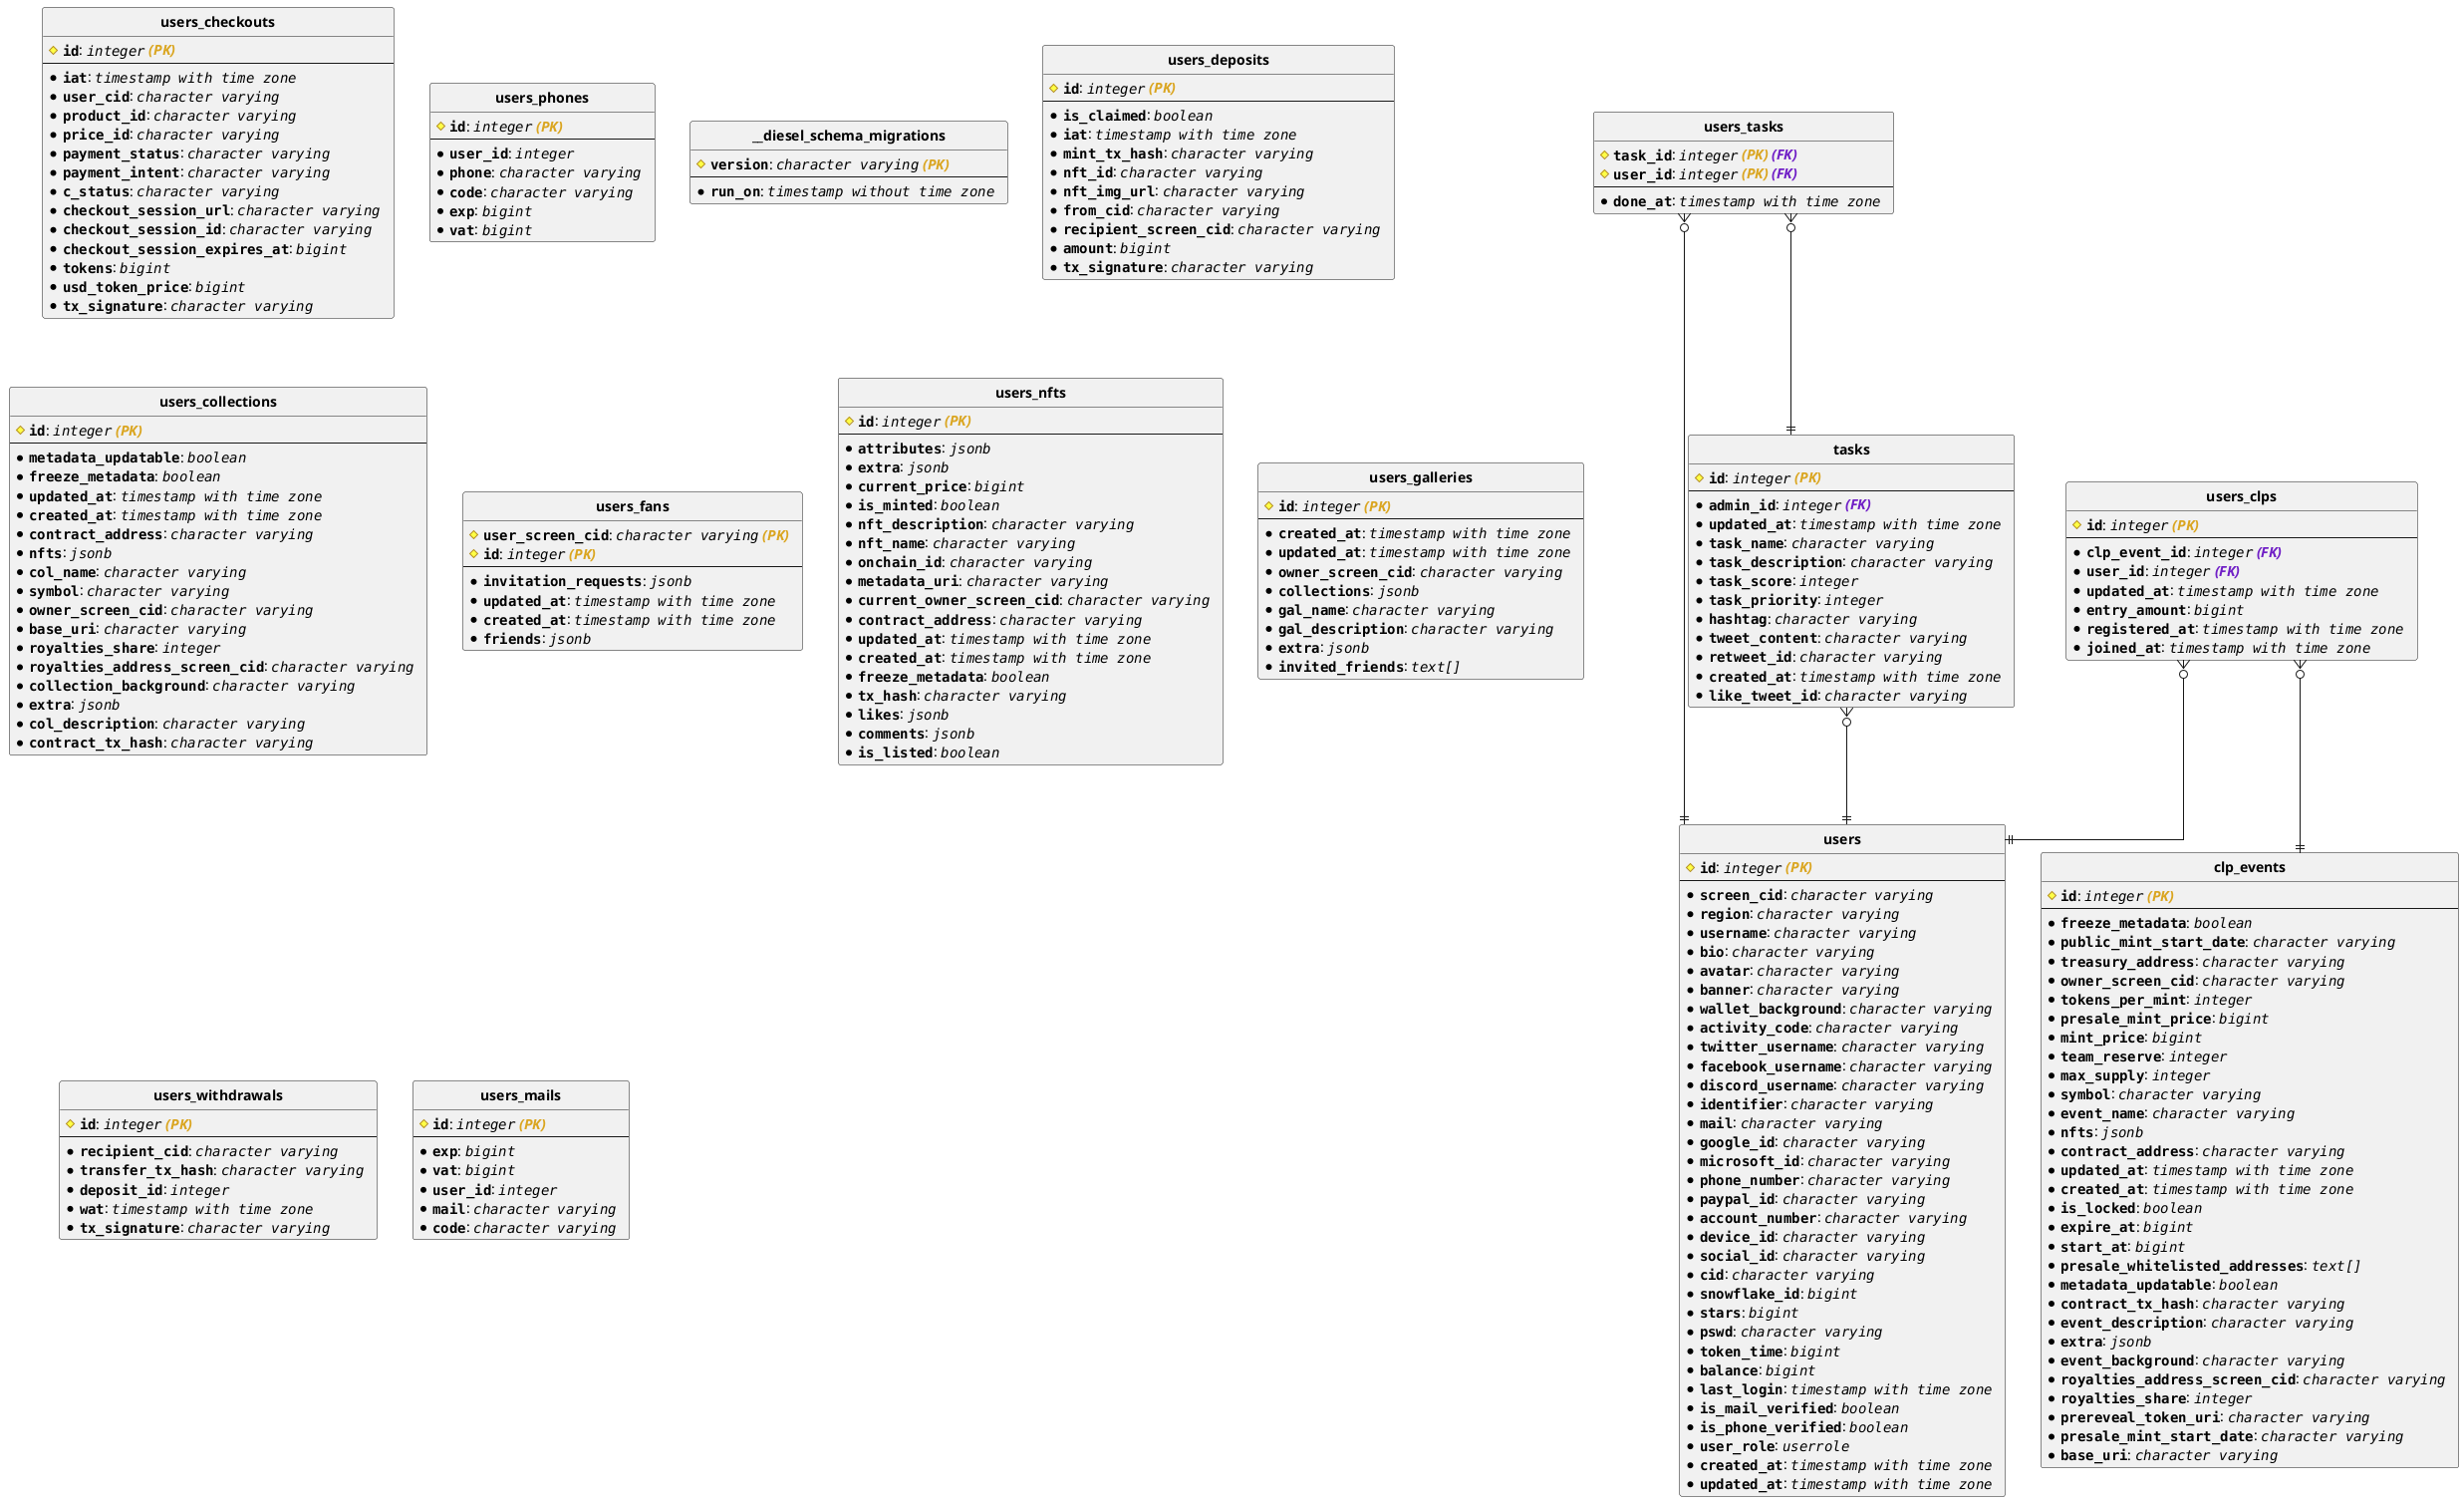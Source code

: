 @startuml 

hide circle
skinparam linetype ortho

entity "**users_checkouts**" {
# <b>""id""</b>: //""integer"" <b><color:goldenrod>(PK) </color></b> //
---
* <b>""iat""</b>: //""timestamp with time zone""  //
* <b>""user_cid""</b>: //""character varying""  //
* <b>""product_id""</b>: //""character varying""  //
* <b>""price_id""</b>: //""character varying""  //
* <b>""payment_status""</b>: //""character varying""  //
* <b>""payment_intent""</b>: //""character varying""  //
* <b>""c_status""</b>: //""character varying""  //
* <b>""checkout_session_url""</b>: //""character varying""  //
* <b>""checkout_session_id""</b>: //""character varying""  //
* <b>""checkout_session_expires_at""</b>: //""bigint""  //
* <b>""tokens""</b>: //""bigint""  //
* <b>""usd_token_price""</b>: //""bigint""  //
* <b>""tx_signature""</b>: //""character varying""  //
}

entity "**users_phones**" {
# <b>""id""</b>: //""integer"" <b><color:goldenrod>(PK) </color></b> //
---
* <b>""user_id""</b>: //""integer""  //
* <b>""phone""</b>: //""character varying""  //
* <b>""code""</b>: //""character varying""  //
* <b>""exp""</b>: //""bigint""  //
* <b>""vat""</b>: //""bigint""  //
}

entity "**users**" {
# <b>""id""</b>: //""integer"" <b><color:goldenrod>(PK) </color></b> //
---
* <b>""screen_cid""</b>: //""character varying""  //
* <b>""region""</b>: //""character varying""  //
* <b>""username""</b>: //""character varying""  //
* <b>""bio""</b>: //""character varying""  //
* <b>""avatar""</b>: //""character varying""  //
* <b>""banner""</b>: //""character varying""  //
* <b>""wallet_background""</b>: //""character varying""  //
* <b>""activity_code""</b>: //""character varying""  //
* <b>""twitter_username""</b>: //""character varying""  //
* <b>""facebook_username""</b>: //""character varying""  //
* <b>""discord_username""</b>: //""character varying""  //
* <b>""identifier""</b>: //""character varying""  //
* <b>""mail""</b>: //""character varying""  //
* <b>""google_id""</b>: //""character varying""  //
* <b>""microsoft_id""</b>: //""character varying""  //
* <b>""phone_number""</b>: //""character varying""  //
* <b>""paypal_id""</b>: //""character varying""  //
* <b>""account_number""</b>: //""character varying""  //
* <b>""device_id""</b>: //""character varying""  //
* <b>""social_id""</b>: //""character varying""  //
* <b>""cid""</b>: //""character varying""  //
* <b>""snowflake_id""</b>: //""bigint""  //
* <b>""stars""</b>: //""bigint""  //
* <b>""pswd""</b>: //""character varying""  //
* <b>""token_time""</b>: //""bigint""  //
* <b>""balance""</b>: //""bigint""  //
* <b>""last_login""</b>: //""timestamp with time zone""  //
* <b>""is_mail_verified""</b>: //""boolean""  //
* <b>""is_phone_verified""</b>: //""boolean""  //
* <b>""user_role""</b>: //""userrole""  //
* <b>""created_at""</b>: //""timestamp with time zone""  //
* <b>""updated_at""</b>: //""timestamp with time zone""  //
}

entity "**__diesel_schema_migrations**" {
# <b>""version""</b>: //""character varying"" <b><color:goldenrod>(PK) </color></b> //
---
* <b>""run_on""</b>: //""timestamp without time zone""  //
}

entity "**users_deposits**" {
# <b>""id""</b>: //""integer"" <b><color:goldenrod>(PK) </color></b> //
---
* <b>""is_claimed""</b>: //""boolean""  //
* <b>""iat""</b>: //""timestamp with time zone""  //
* <b>""mint_tx_hash""</b>: //""character varying""  //
* <b>""nft_id""</b>: //""character varying""  //
* <b>""nft_img_url""</b>: //""character varying""  //
* <b>""from_cid""</b>: //""character varying""  //
* <b>""recipient_screen_cid""</b>: //""character varying""  //
* <b>""amount""</b>: //""bigint""  //
* <b>""tx_signature""</b>: //""character varying""  //
}

entity "**users_clps**" {
# <b>""id""</b>: //""integer"" <b><color:goldenrod>(PK) </color></b> //
---
* <b>""clp_event_id""</b>: //""integer"" <b><color:701fc6>(FK) </color></b> //
* <b>""user_id""</b>: //""integer"" <b><color:701fc6>(FK) </color></b> //
* <b>""updated_at""</b>: //""timestamp with time zone""  //
* <b>""entry_amount""</b>: //""bigint""  //
* <b>""registered_at""</b>: //""timestamp with time zone""  //
* <b>""joined_at""</b>: //""timestamp with time zone""  //
}

entity "**users_collections**" {
# <b>""id""</b>: //""integer"" <b><color:goldenrod>(PK) </color></b> //
---
* <b>""metadata_updatable""</b>: //""boolean""  //
* <b>""freeze_metadata""</b>: //""boolean""  //
* <b>""updated_at""</b>: //""timestamp with time zone""  //
* <b>""created_at""</b>: //""timestamp with time zone""  //
* <b>""contract_address""</b>: //""character varying""  //
* <b>""nfts""</b>: //""jsonb""  //
* <b>""col_name""</b>: //""character varying""  //
* <b>""symbol""</b>: //""character varying""  //
* <b>""owner_screen_cid""</b>: //""character varying""  //
* <b>""base_uri""</b>: //""character varying""  //
* <b>""royalties_share""</b>: //""integer""  //
* <b>""royalties_address_screen_cid""</b>: //""character varying""  //
* <b>""collection_background""</b>: //""character varying""  //
* <b>""extra""</b>: //""jsonb""  //
* <b>""col_description""</b>: //""character varying""  //
* <b>""contract_tx_hash""</b>: //""character varying""  //
}

entity "**clp_events**" {
# <b>""id""</b>: //""integer"" <b><color:goldenrod>(PK) </color></b> //
---
* <b>""freeze_metadata""</b>: //""boolean""  //
* <b>""public_mint_start_date""</b>: //""character varying""  //
* <b>""treasury_address""</b>: //""character varying""  //
* <b>""owner_screen_cid""</b>: //""character varying""  //
* <b>""tokens_per_mint""</b>: //""integer""  //
* <b>""presale_mint_price""</b>: //""bigint""  //
* <b>""mint_price""</b>: //""bigint""  //
* <b>""team_reserve""</b>: //""integer""  //
* <b>""max_supply""</b>: //""integer""  //
* <b>""symbol""</b>: //""character varying""  //
* <b>""event_name""</b>: //""character varying""  //
* <b>""nfts""</b>: //""jsonb""  //
* <b>""contract_address""</b>: //""character varying""  //
* <b>""updated_at""</b>: //""timestamp with time zone""  //
* <b>""created_at""</b>: //""timestamp with time zone""  //
* <b>""is_locked""</b>: //""boolean""  //
* <b>""expire_at""</b>: //""bigint""  //
* <b>""start_at""</b>: //""bigint""  //
* <b>""presale_whitelisted_addresses""</b>: //""text[]""  //
* <b>""metadata_updatable""</b>: //""boolean""  //
* <b>""contract_tx_hash""</b>: //""character varying""  //
* <b>""event_description""</b>: //""character varying""  //
* <b>""extra""</b>: //""jsonb""  //
* <b>""event_background""</b>: //""character varying""  //
* <b>""royalties_address_screen_cid""</b>: //""character varying""  //
* <b>""royalties_share""</b>: //""integer""  //
* <b>""prereveal_token_uri""</b>: //""character varying""  //
* <b>""presale_mint_start_date""</b>: //""character varying""  //
* <b>""base_uri""</b>: //""character varying""  //
}

entity "**users_fans**" {
# <b>""user_screen_cid""</b>: //""character varying"" <b><color:goldenrod>(PK) </color></b> //
# <b>""id""</b>: //""integer"" <b><color:goldenrod>(PK) </color></b> //
---
* <b>""invitation_requests""</b>: //""jsonb""  //
* <b>""updated_at""</b>: //""timestamp with time zone""  //
* <b>""created_at""</b>: //""timestamp with time zone""  //
* <b>""friends""</b>: //""jsonb""  //
}

entity "**users_nfts**" {
# <b>""id""</b>: //""integer"" <b><color:goldenrod>(PK) </color></b> //
---
* <b>""attributes""</b>: //""jsonb""  //
* <b>""extra""</b>: //""jsonb""  //
* <b>""current_price""</b>: //""bigint""  //
* <b>""is_minted""</b>: //""boolean""  //
* <b>""nft_description""</b>: //""character varying""  //
* <b>""nft_name""</b>: //""character varying""  //
* <b>""onchain_id""</b>: //""character varying""  //
* <b>""metadata_uri""</b>: //""character varying""  //
* <b>""current_owner_screen_cid""</b>: //""character varying""  //
* <b>""contract_address""</b>: //""character varying""  //
* <b>""updated_at""</b>: //""timestamp with time zone""  //
* <b>""created_at""</b>: //""timestamp with time zone""  //
* <b>""freeze_metadata""</b>: //""boolean""  //
* <b>""tx_hash""</b>: //""character varying""  //
* <b>""likes""</b>: //""jsonb""  //
* <b>""comments""</b>: //""jsonb""  //
* <b>""is_listed""</b>: //""boolean""  //
}

entity "**tasks**" {
# <b>""id""</b>: //""integer"" <b><color:goldenrod>(PK) </color></b> //
---
* <b>""admin_id""</b>: //""integer"" <b><color:701fc6>(FK) </color></b> //
* <b>""updated_at""</b>: //""timestamp with time zone""  //
* <b>""task_name""</b>: //""character varying""  //
* <b>""task_description""</b>: //""character varying""  //
* <b>""task_score""</b>: //""integer""  //
* <b>""task_priority""</b>: //""integer""  //
* <b>""hashtag""</b>: //""character varying""  //
* <b>""tweet_content""</b>: //""character varying""  //
* <b>""retweet_id""</b>: //""character varying""  //
* <b>""created_at""</b>: //""timestamp with time zone""  //
* <b>""like_tweet_id""</b>: //""character varying""  //
}

entity "**users_galleries**" {
# <b>""id""</b>: //""integer"" <b><color:goldenrod>(PK) </color></b> //
---
* <b>""created_at""</b>: //""timestamp with time zone""  //
* <b>""updated_at""</b>: //""timestamp with time zone""  //
* <b>""owner_screen_cid""</b>: //""character varying""  //
* <b>""collections""</b>: //""jsonb""  //
* <b>""gal_name""</b>: //""character varying""  //
* <b>""gal_description""</b>: //""character varying""  //
* <b>""extra""</b>: //""jsonb""  //
* <b>""invited_friends""</b>: //""text[]""  //
}

entity "**users_withdrawals**" {
# <b>""id""</b>: //""integer"" <b><color:goldenrod>(PK) </color></b> //
---
* <b>""recipient_cid""</b>: //""character varying""  //
* <b>""transfer_tx_hash""</b>: //""character varying""  //
* <b>""deposit_id""</b>: //""integer""  //
* <b>""wat""</b>: //""timestamp with time zone""  //
* <b>""tx_signature""</b>: //""character varying""  //
}

entity "**users_tasks**" {
# <b>""task_id""</b>: //""integer"" <b><color:goldenrod>(PK) </color></b><b><color:701fc6>(FK) </color></b> //
# <b>""user_id""</b>: //""integer"" <b><color:goldenrod>(PK) </color></b><b><color:701fc6>(FK) </color></b> //
---
* <b>""done_at""</b>: //""timestamp with time zone""  //
}

entity "**users_mails**" {
# <b>""id""</b>: //""integer"" <b><color:goldenrod>(PK) </color></b> //
---
* <b>""exp""</b>: //""bigint""  //
* <b>""vat""</b>: //""bigint""  //
* <b>""user_id""</b>: //""integer""  //
* <b>""mail""</b>: //""character varying""  //
* <b>""code""</b>: //""character varying""  //
}


"**users_clps**" }o--|| "**users**"

"**users_clps**" }o--|| "**clp_events**"

"**tasks**" }o--|| "**users**"

"**users_tasks**" }o--|| "**users**"

"**users_tasks**" }o--|| "**tasks**"


@enduml

